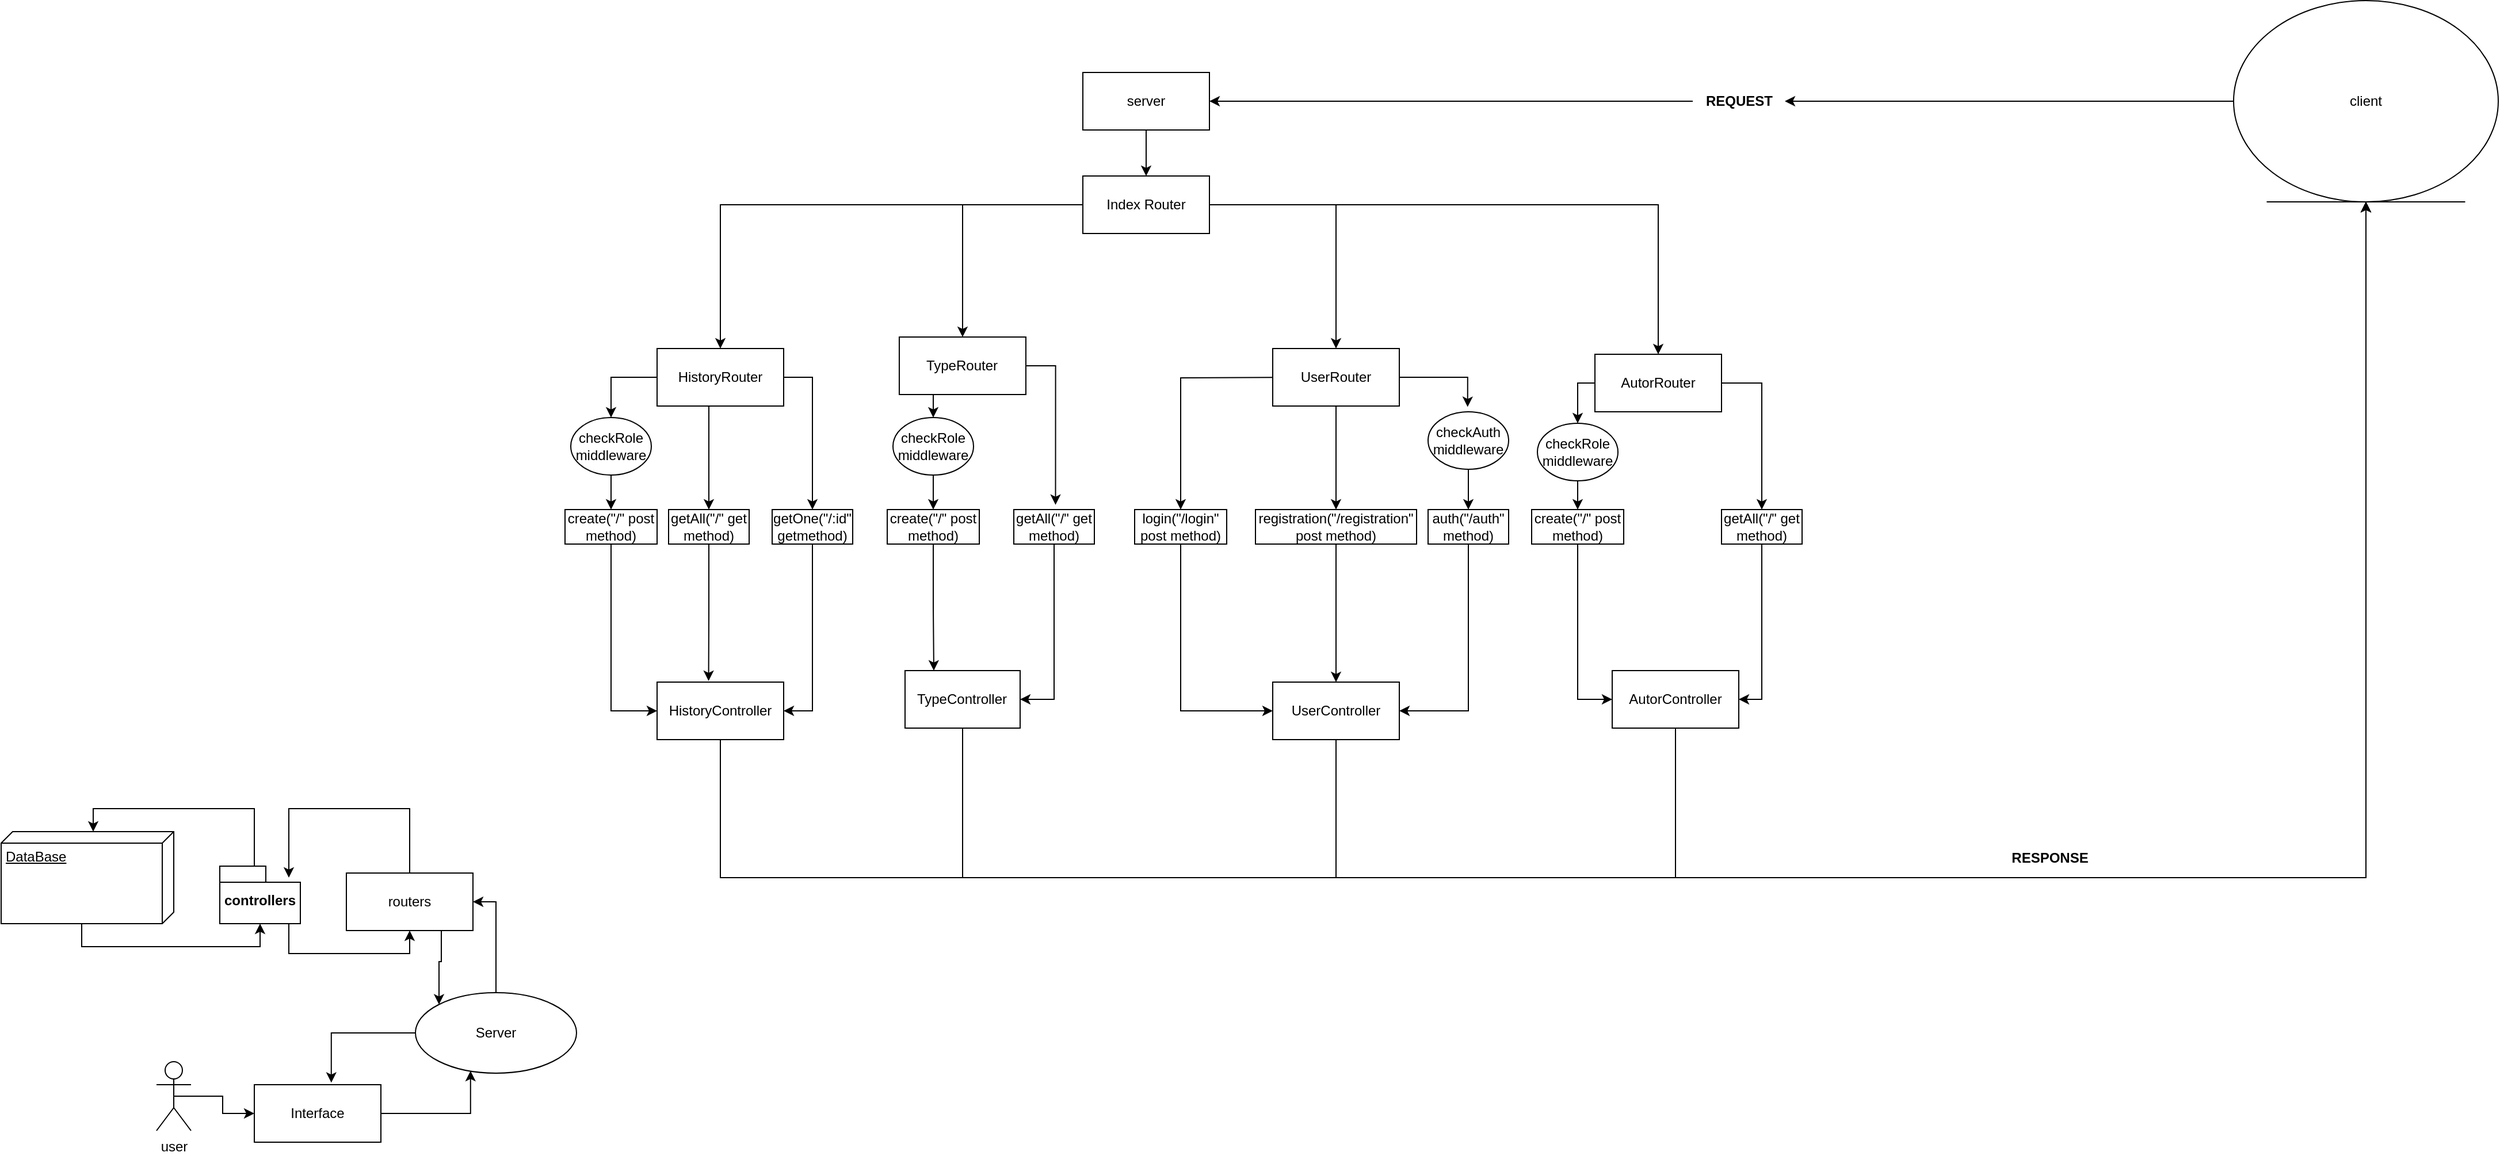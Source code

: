 <mxfile version="21.5.0" type="device">
  <diagram name="Page-1" id="oaELeIucAvRqLRtsNzKK">
    <mxGraphModel dx="3772" dy="1296" grid="1" gridSize="10" guides="1" tooltips="1" connect="1" arrows="1" fold="1" page="1" pageScale="1" pageWidth="850" pageHeight="1100" math="0" shadow="0">
      <root>
        <mxCell id="0" />
        <mxCell id="1" parent="0" />
        <mxCell id="sSLzBcVpgIlESYdMIcO--7" value="" style="edgeStyle=orthogonalEdgeStyle;rounded=0;orthogonalLoop=1;jettySize=auto;html=1;" edge="1" parent="1" source="sSLzBcVpgIlESYdMIcO--1" target="sSLzBcVpgIlESYdMIcO--6">
          <mxGeometry relative="1" as="geometry">
            <mxPoint x="435" y="110" as="sourcePoint" />
          </mxGeometry>
        </mxCell>
        <mxCell id="sSLzBcVpgIlESYdMIcO--62" style="edgeStyle=orthogonalEdgeStyle;rounded=0;orthogonalLoop=1;jettySize=auto;html=1;entryX=0.5;entryY=0;entryDx=0;entryDy=0;" edge="1" parent="1" source="sSLzBcVpgIlESYdMIcO--6" target="sSLzBcVpgIlESYdMIcO--17">
          <mxGeometry relative="1" as="geometry" />
        </mxCell>
        <mxCell id="sSLzBcVpgIlESYdMIcO--63" style="edgeStyle=orthogonalEdgeStyle;rounded=0;orthogonalLoop=1;jettySize=auto;html=1;entryX=0.5;entryY=0;entryDx=0;entryDy=0;" edge="1" parent="1" source="sSLzBcVpgIlESYdMIcO--6" target="sSLzBcVpgIlESYdMIcO--18">
          <mxGeometry relative="1" as="geometry" />
        </mxCell>
        <mxCell id="sSLzBcVpgIlESYdMIcO--64" style="edgeStyle=orthogonalEdgeStyle;rounded=0;orthogonalLoop=1;jettySize=auto;html=1;entryX=0.5;entryY=0;entryDx=0;entryDy=0;" edge="1" parent="1" source="sSLzBcVpgIlESYdMIcO--6" target="sSLzBcVpgIlESYdMIcO--20">
          <mxGeometry relative="1" as="geometry" />
        </mxCell>
        <mxCell id="sSLzBcVpgIlESYdMIcO--65" style="edgeStyle=orthogonalEdgeStyle;rounded=0;orthogonalLoop=1;jettySize=auto;html=1;entryX=0.5;entryY=0;entryDx=0;entryDy=0;" edge="1" parent="1" source="sSLzBcVpgIlESYdMIcO--6" target="sSLzBcVpgIlESYdMIcO--21">
          <mxGeometry relative="1" as="geometry" />
        </mxCell>
        <mxCell id="sSLzBcVpgIlESYdMIcO--6" value="Index Router" style="html=1;whiteSpace=wrap;" vertex="1" parent="1">
          <mxGeometry x="380" y="160" width="110" height="50" as="geometry" />
        </mxCell>
        <mxCell id="sSLzBcVpgIlESYdMIcO--27" style="edgeStyle=orthogonalEdgeStyle;rounded=0;orthogonalLoop=1;jettySize=auto;html=1;" edge="1" parent="1" source="sSLzBcVpgIlESYdMIcO--17" target="sSLzBcVpgIlESYdMIcO--26">
          <mxGeometry relative="1" as="geometry" />
        </mxCell>
        <mxCell id="sSLzBcVpgIlESYdMIcO--29" style="edgeStyle=orthogonalEdgeStyle;rounded=0;orthogonalLoop=1;jettySize=auto;html=1;entryX=0.5;entryY=0;entryDx=0;entryDy=0;" edge="1" parent="1" source="sSLzBcVpgIlESYdMIcO--17" target="sSLzBcVpgIlESYdMIcO--24">
          <mxGeometry relative="1" as="geometry">
            <Array as="points">
              <mxPoint x="55" y="380" />
              <mxPoint x="55" y="380" />
            </Array>
          </mxGeometry>
        </mxCell>
        <mxCell id="sSLzBcVpgIlESYdMIcO--73" style="edgeStyle=orthogonalEdgeStyle;rounded=0;orthogonalLoop=1;jettySize=auto;html=1;exitX=1;exitY=0.5;exitDx=0;exitDy=0;entryX=0.5;entryY=0;entryDx=0;entryDy=0;" edge="1" parent="1" source="sSLzBcVpgIlESYdMIcO--17" target="sSLzBcVpgIlESYdMIcO--25">
          <mxGeometry relative="1" as="geometry" />
        </mxCell>
        <mxCell id="sSLzBcVpgIlESYdMIcO--17" value="HistoryRouter" style="html=1;whiteSpace=wrap;" vertex="1" parent="1">
          <mxGeometry x="10" y="310" width="110" height="50" as="geometry" />
        </mxCell>
        <mxCell id="sSLzBcVpgIlESYdMIcO--43" style="edgeStyle=orthogonalEdgeStyle;rounded=0;orthogonalLoop=1;jettySize=auto;html=1;exitX=0.25;exitY=1;exitDx=0;exitDy=0;entryX=0.5;entryY=0;entryDx=0;entryDy=0;" edge="1" parent="1" source="sSLzBcVpgIlESYdMIcO--18" target="sSLzBcVpgIlESYdMIcO--42">
          <mxGeometry relative="1" as="geometry" />
        </mxCell>
        <mxCell id="sSLzBcVpgIlESYdMIcO--45" style="edgeStyle=orthogonalEdgeStyle;rounded=0;orthogonalLoop=1;jettySize=auto;html=1;exitX=1;exitY=0.5;exitDx=0;exitDy=0;entryX=0.518;entryY=-0.138;entryDx=0;entryDy=0;entryPerimeter=0;" edge="1" parent="1" source="sSLzBcVpgIlESYdMIcO--18" target="sSLzBcVpgIlESYdMIcO--44">
          <mxGeometry relative="1" as="geometry" />
        </mxCell>
        <mxCell id="sSLzBcVpgIlESYdMIcO--18" value="TypeRouter" style="html=1;whiteSpace=wrap;" vertex="1" parent="1">
          <mxGeometry x="220.48" y="300" width="110" height="50" as="geometry" />
        </mxCell>
        <mxCell id="sSLzBcVpgIlESYdMIcO--49" style="edgeStyle=orthogonalEdgeStyle;rounded=0;orthogonalLoop=1;jettySize=auto;html=1;exitX=1;exitY=0.5;exitDx=0;exitDy=0;entryX=0.491;entryY=-0.084;entryDx=0;entryDy=0;entryPerimeter=0;" edge="1" parent="1" source="sSLzBcVpgIlESYdMIcO--20" target="sSLzBcVpgIlESYdMIcO--48">
          <mxGeometry relative="1" as="geometry" />
        </mxCell>
        <mxCell id="sSLzBcVpgIlESYdMIcO--53" style="edgeStyle=orthogonalEdgeStyle;rounded=0;orthogonalLoop=1;jettySize=auto;html=1;exitX=0;exitY=0.5;exitDx=0;exitDy=0;entryX=0.5;entryY=0;entryDx=0;entryDy=0;" edge="1" parent="1" target="sSLzBcVpgIlESYdMIcO--52">
          <mxGeometry relative="1" as="geometry">
            <mxPoint x="570" y="335" as="sourcePoint" />
            <mxPoint x="520" y="450" as="targetPoint" />
          </mxGeometry>
        </mxCell>
        <mxCell id="sSLzBcVpgIlESYdMIcO--57" style="edgeStyle=orthogonalEdgeStyle;rounded=0;orthogonalLoop=1;jettySize=auto;html=1;entryX=0.5;entryY=0;entryDx=0;entryDy=0;" edge="1" parent="1" source="sSLzBcVpgIlESYdMIcO--20" target="sSLzBcVpgIlESYdMIcO--55">
          <mxGeometry relative="1" as="geometry" />
        </mxCell>
        <mxCell id="sSLzBcVpgIlESYdMIcO--20" value="UserRouter" style="html=1;whiteSpace=wrap;" vertex="1" parent="1">
          <mxGeometry x="545" y="310" width="110" height="50" as="geometry" />
        </mxCell>
        <mxCell id="sSLzBcVpgIlESYdMIcO--35" style="edgeStyle=orthogonalEdgeStyle;rounded=0;orthogonalLoop=1;jettySize=auto;html=1;exitX=0;exitY=0.5;exitDx=0;exitDy=0;entryX=0.5;entryY=0;entryDx=0;entryDy=0;" edge="1" parent="1" source="sSLzBcVpgIlESYdMIcO--21" target="sSLzBcVpgIlESYdMIcO--34">
          <mxGeometry relative="1" as="geometry" />
        </mxCell>
        <mxCell id="sSLzBcVpgIlESYdMIcO--38" style="edgeStyle=orthogonalEdgeStyle;rounded=0;orthogonalLoop=1;jettySize=auto;html=1;entryX=0.5;entryY=0;entryDx=0;entryDy=0;exitX=1;exitY=0.5;exitDx=0;exitDy=0;" edge="1" parent="1" source="sSLzBcVpgIlESYdMIcO--21" target="sSLzBcVpgIlESYdMIcO--37">
          <mxGeometry relative="1" as="geometry" />
        </mxCell>
        <mxCell id="sSLzBcVpgIlESYdMIcO--21" value="AutorRouter" style="html=1;whiteSpace=wrap;" vertex="1" parent="1">
          <mxGeometry x="825" y="315" width="110" height="50" as="geometry" />
        </mxCell>
        <mxCell id="sSLzBcVpgIlESYdMIcO--22" value="" style="edgeStyle=orthogonalEdgeStyle;rounded=0;orthogonalLoop=1;jettySize=auto;html=1;" edge="1" parent="1" target="sSLzBcVpgIlESYdMIcO--1">
          <mxGeometry relative="1" as="geometry">
            <mxPoint x="435" y="110" as="sourcePoint" />
            <mxPoint x="435" y="150" as="targetPoint" />
          </mxGeometry>
        </mxCell>
        <mxCell id="sSLzBcVpgIlESYdMIcO--1" value="server" style="html=1;whiteSpace=wrap;" vertex="1" parent="1">
          <mxGeometry x="380" y="70" width="110" height="50" as="geometry" />
        </mxCell>
        <mxCell id="sSLzBcVpgIlESYdMIcO--70" style="edgeStyle=orthogonalEdgeStyle;rounded=0;orthogonalLoop=1;jettySize=auto;html=1;entryX=0;entryY=0.5;entryDx=0;entryDy=0;" edge="1" parent="1" source="sSLzBcVpgIlESYdMIcO--23" target="sSLzBcVpgIlESYdMIcO--66">
          <mxGeometry relative="1" as="geometry" />
        </mxCell>
        <mxCell id="sSLzBcVpgIlESYdMIcO--23" value="create(&quot;/&quot; post method)" style="html=1;whiteSpace=wrap;" vertex="1" parent="1">
          <mxGeometry x="-70" y="450" width="80" height="30" as="geometry" />
        </mxCell>
        <mxCell id="sSLzBcVpgIlESYdMIcO--71" style="edgeStyle=orthogonalEdgeStyle;rounded=0;orthogonalLoop=1;jettySize=auto;html=1;entryX=0.407;entryY=-0.02;entryDx=0;entryDy=0;entryPerimeter=0;" edge="1" parent="1" source="sSLzBcVpgIlESYdMIcO--24" target="sSLzBcVpgIlESYdMIcO--66">
          <mxGeometry relative="1" as="geometry" />
        </mxCell>
        <mxCell id="sSLzBcVpgIlESYdMIcO--24" value="getAll(&quot;/&quot; get method)" style="html=1;whiteSpace=wrap;" vertex="1" parent="1">
          <mxGeometry x="20" y="450" width="70" height="30" as="geometry" />
        </mxCell>
        <mxCell id="sSLzBcVpgIlESYdMIcO--72" style="edgeStyle=orthogonalEdgeStyle;rounded=0;orthogonalLoop=1;jettySize=auto;html=1;entryX=1;entryY=0.5;entryDx=0;entryDy=0;" edge="1" parent="1" source="sSLzBcVpgIlESYdMIcO--25" target="sSLzBcVpgIlESYdMIcO--66">
          <mxGeometry relative="1" as="geometry" />
        </mxCell>
        <mxCell id="sSLzBcVpgIlESYdMIcO--25" value="getOne(&quot;/:id&quot; getmethod)" style="html=1;whiteSpace=wrap;" vertex="1" parent="1">
          <mxGeometry x="110" y="450" width="70" height="30" as="geometry" />
        </mxCell>
        <mxCell id="sSLzBcVpgIlESYdMIcO--28" style="edgeStyle=orthogonalEdgeStyle;rounded=0;orthogonalLoop=1;jettySize=auto;html=1;entryX=0.5;entryY=0;entryDx=0;entryDy=0;" edge="1" parent="1" source="sSLzBcVpgIlESYdMIcO--26" target="sSLzBcVpgIlESYdMIcO--23">
          <mxGeometry relative="1" as="geometry" />
        </mxCell>
        <mxCell id="sSLzBcVpgIlESYdMIcO--26" value="checkRole&lt;br&gt;middleware" style="ellipse;whiteSpace=wrap;html=1;" vertex="1" parent="1">
          <mxGeometry x="-65" y="370" width="70" height="50" as="geometry" />
        </mxCell>
        <mxCell id="sSLzBcVpgIlESYdMIcO--80" style="edgeStyle=orthogonalEdgeStyle;rounded=0;orthogonalLoop=1;jettySize=auto;html=1;entryX=0;entryY=0.5;entryDx=0;entryDy=0;" edge="1" parent="1" source="sSLzBcVpgIlESYdMIcO--32" target="sSLzBcVpgIlESYdMIcO--69">
          <mxGeometry relative="1" as="geometry" />
        </mxCell>
        <mxCell id="sSLzBcVpgIlESYdMIcO--32" value="create(&quot;/&quot; post method)" style="html=1;whiteSpace=wrap;" vertex="1" parent="1">
          <mxGeometry x="770" y="450" width="80" height="30" as="geometry" />
        </mxCell>
        <mxCell id="sSLzBcVpgIlESYdMIcO--33" style="edgeStyle=orthogonalEdgeStyle;rounded=0;orthogonalLoop=1;jettySize=auto;html=1;entryX=0.5;entryY=0;entryDx=0;entryDy=0;" edge="1" parent="1" source="sSLzBcVpgIlESYdMIcO--34" target="sSLzBcVpgIlESYdMIcO--32">
          <mxGeometry relative="1" as="geometry" />
        </mxCell>
        <mxCell id="sSLzBcVpgIlESYdMIcO--34" value="checkRole&lt;br&gt;middleware" style="ellipse;whiteSpace=wrap;html=1;" vertex="1" parent="1">
          <mxGeometry x="775" y="375" width="70" height="50" as="geometry" />
        </mxCell>
        <mxCell id="sSLzBcVpgIlESYdMIcO--81" style="edgeStyle=orthogonalEdgeStyle;rounded=0;orthogonalLoop=1;jettySize=auto;html=1;entryX=1;entryY=0.5;entryDx=0;entryDy=0;" edge="1" parent="1" source="sSLzBcVpgIlESYdMIcO--37" target="sSLzBcVpgIlESYdMIcO--69">
          <mxGeometry relative="1" as="geometry" />
        </mxCell>
        <mxCell id="sSLzBcVpgIlESYdMIcO--37" value="getAll(&quot;/&quot; get method)" style="html=1;whiteSpace=wrap;" vertex="1" parent="1">
          <mxGeometry x="935" y="450" width="70" height="30" as="geometry" />
        </mxCell>
        <mxCell id="sSLzBcVpgIlESYdMIcO--74" style="edgeStyle=orthogonalEdgeStyle;rounded=0;orthogonalLoop=1;jettySize=auto;html=1;entryX=0.25;entryY=0;entryDx=0;entryDy=0;" edge="1" parent="1" source="sSLzBcVpgIlESYdMIcO--40" target="sSLzBcVpgIlESYdMIcO--67">
          <mxGeometry relative="1" as="geometry">
            <mxPoint x="250" y="590" as="targetPoint" />
          </mxGeometry>
        </mxCell>
        <mxCell id="sSLzBcVpgIlESYdMIcO--40" value="create(&quot;/&quot; post method)" style="html=1;whiteSpace=wrap;" vertex="1" parent="1">
          <mxGeometry x="210.0" y="450" width="80" height="30" as="geometry" />
        </mxCell>
        <mxCell id="sSLzBcVpgIlESYdMIcO--41" style="edgeStyle=orthogonalEdgeStyle;rounded=0;orthogonalLoop=1;jettySize=auto;html=1;entryX=0.5;entryY=0;entryDx=0;entryDy=0;" edge="1" parent="1" source="sSLzBcVpgIlESYdMIcO--42" target="sSLzBcVpgIlESYdMIcO--40">
          <mxGeometry relative="1" as="geometry" />
        </mxCell>
        <mxCell id="sSLzBcVpgIlESYdMIcO--42" value="checkRole&lt;br&gt;middleware" style="ellipse;whiteSpace=wrap;html=1;" vertex="1" parent="1">
          <mxGeometry x="215.0" y="370" width="70" height="50" as="geometry" />
        </mxCell>
        <mxCell id="sSLzBcVpgIlESYdMIcO--75" style="edgeStyle=orthogonalEdgeStyle;rounded=0;orthogonalLoop=1;jettySize=auto;html=1;entryX=1;entryY=0.5;entryDx=0;entryDy=0;" edge="1" parent="1" source="sSLzBcVpgIlESYdMIcO--44" target="sSLzBcVpgIlESYdMIcO--67">
          <mxGeometry relative="1" as="geometry" />
        </mxCell>
        <mxCell id="sSLzBcVpgIlESYdMIcO--44" value="getAll(&quot;/&quot; get method)" style="html=1;whiteSpace=wrap;" vertex="1" parent="1">
          <mxGeometry x="320" y="450" width="70" height="30" as="geometry" />
        </mxCell>
        <mxCell id="sSLzBcVpgIlESYdMIcO--56" style="edgeStyle=orthogonalEdgeStyle;rounded=0;orthogonalLoop=1;jettySize=auto;html=1;entryX=0.5;entryY=0;entryDx=0;entryDy=0;" edge="1" parent="1" source="sSLzBcVpgIlESYdMIcO--48" target="sSLzBcVpgIlESYdMIcO--51">
          <mxGeometry relative="1" as="geometry" />
        </mxCell>
        <mxCell id="sSLzBcVpgIlESYdMIcO--48" value="checkAuth&lt;br&gt;middleware" style="ellipse;whiteSpace=wrap;html=1;" vertex="1" parent="1">
          <mxGeometry x="680" y="365" width="70" height="50" as="geometry" />
        </mxCell>
        <mxCell id="sSLzBcVpgIlESYdMIcO--78" style="edgeStyle=orthogonalEdgeStyle;rounded=0;orthogonalLoop=1;jettySize=auto;html=1;entryX=1;entryY=0.5;entryDx=0;entryDy=0;exitX=0.5;exitY=1;exitDx=0;exitDy=0;" edge="1" parent="1" source="sSLzBcVpgIlESYdMIcO--51" target="sSLzBcVpgIlESYdMIcO--68">
          <mxGeometry relative="1" as="geometry" />
        </mxCell>
        <mxCell id="sSLzBcVpgIlESYdMIcO--51" value="auth(&quot;/auth&quot; method)" style="html=1;whiteSpace=wrap;" vertex="1" parent="1">
          <mxGeometry x="680" y="450" width="70" height="30" as="geometry" />
        </mxCell>
        <mxCell id="sSLzBcVpgIlESYdMIcO--76" style="edgeStyle=orthogonalEdgeStyle;rounded=0;orthogonalLoop=1;jettySize=auto;html=1;entryX=0;entryY=0.5;entryDx=0;entryDy=0;exitX=0.5;exitY=1;exitDx=0;exitDy=0;" edge="1" parent="1" source="sSLzBcVpgIlESYdMIcO--52" target="sSLzBcVpgIlESYdMIcO--68">
          <mxGeometry relative="1" as="geometry" />
        </mxCell>
        <mxCell id="sSLzBcVpgIlESYdMIcO--52" value="login(&quot;/login&quot; post method)" style="html=1;whiteSpace=wrap;" vertex="1" parent="1">
          <mxGeometry x="425" y="450" width="80" height="30" as="geometry" />
        </mxCell>
        <mxCell id="sSLzBcVpgIlESYdMIcO--77" style="edgeStyle=orthogonalEdgeStyle;rounded=0;orthogonalLoop=1;jettySize=auto;html=1;" edge="1" parent="1" source="sSLzBcVpgIlESYdMIcO--55" target="sSLzBcVpgIlESYdMIcO--68">
          <mxGeometry relative="1" as="geometry" />
        </mxCell>
        <mxCell id="sSLzBcVpgIlESYdMIcO--55" value="registration(&quot;/registration&quot; post method)" style="html=1;whiteSpace=wrap;" vertex="1" parent="1">
          <mxGeometry x="530" y="450" width="140" height="30" as="geometry" />
        </mxCell>
        <mxCell id="sSLzBcVpgIlESYdMIcO--58" style="edgeStyle=orthogonalEdgeStyle;rounded=0;orthogonalLoop=1;jettySize=auto;html=1;exitX=0.5;exitY=1;exitDx=0;exitDy=0;" edge="1" parent="1" source="sSLzBcVpgIlESYdMIcO--55" target="sSLzBcVpgIlESYdMIcO--55">
          <mxGeometry relative="1" as="geometry" />
        </mxCell>
        <mxCell id="sSLzBcVpgIlESYdMIcO--87" style="edgeStyle=orthogonalEdgeStyle;rounded=0;orthogonalLoop=1;jettySize=auto;html=1;entryX=0.5;entryY=1;entryDx=0;entryDy=0;" edge="1" parent="1" source="sSLzBcVpgIlESYdMIcO--66" target="sSLzBcVpgIlESYdMIcO--83">
          <mxGeometry relative="1" as="geometry">
            <Array as="points">
              <mxPoint x="65" y="770" />
              <mxPoint x="1495" y="770" />
            </Array>
          </mxGeometry>
        </mxCell>
        <mxCell id="sSLzBcVpgIlESYdMIcO--66" value="HistoryController" style="html=1;whiteSpace=wrap;" vertex="1" parent="1">
          <mxGeometry x="10" y="600" width="110" height="50" as="geometry" />
        </mxCell>
        <mxCell id="sSLzBcVpgIlESYdMIcO--88" style="edgeStyle=orthogonalEdgeStyle;rounded=0;orthogonalLoop=1;jettySize=auto;html=1;entryX=0.5;entryY=1;entryDx=0;entryDy=0;" edge="1" parent="1" source="sSLzBcVpgIlESYdMIcO--67" target="sSLzBcVpgIlESYdMIcO--83">
          <mxGeometry relative="1" as="geometry">
            <Array as="points">
              <mxPoint x="276" y="770" />
              <mxPoint x="1495" y="770" />
            </Array>
          </mxGeometry>
        </mxCell>
        <mxCell id="sSLzBcVpgIlESYdMIcO--67" value="TypeController" style="html=1;whiteSpace=wrap;" vertex="1" parent="1">
          <mxGeometry x="225.48" y="590" width="100" height="50" as="geometry" />
        </mxCell>
        <mxCell id="sSLzBcVpgIlESYdMIcO--89" style="edgeStyle=orthogonalEdgeStyle;rounded=0;orthogonalLoop=1;jettySize=auto;html=1;entryX=0.5;entryY=1;entryDx=0;entryDy=0;" edge="1" parent="1" source="sSLzBcVpgIlESYdMIcO--68" target="sSLzBcVpgIlESYdMIcO--83">
          <mxGeometry relative="1" as="geometry">
            <Array as="points">
              <mxPoint x="600" y="770" />
              <mxPoint x="1495" y="770" />
            </Array>
          </mxGeometry>
        </mxCell>
        <mxCell id="sSLzBcVpgIlESYdMIcO--68" value="UserController" style="html=1;whiteSpace=wrap;" vertex="1" parent="1">
          <mxGeometry x="545" y="600" width="110" height="50" as="geometry" />
        </mxCell>
        <mxCell id="sSLzBcVpgIlESYdMIcO--90" style="edgeStyle=orthogonalEdgeStyle;rounded=0;orthogonalLoop=1;jettySize=auto;html=1;entryX=0.5;entryY=1;entryDx=0;entryDy=0;" edge="1" parent="1" target="sSLzBcVpgIlESYdMIcO--83">
          <mxGeometry relative="1" as="geometry">
            <mxPoint x="1235" y="770.0" as="sourcePoint" />
            <Array as="points">
              <mxPoint x="1495" y="770" />
            </Array>
          </mxGeometry>
        </mxCell>
        <mxCell id="sSLzBcVpgIlESYdMIcO--69" value="AutorController" style="html=1;whiteSpace=wrap;" vertex="1" parent="1">
          <mxGeometry x="840" y="590" width="110" height="50" as="geometry" />
        </mxCell>
        <mxCell id="sSLzBcVpgIlESYdMIcO--84" style="edgeStyle=orthogonalEdgeStyle;rounded=0;orthogonalLoop=1;jettySize=auto;html=1;entryX=1;entryY=0.5;entryDx=0;entryDy=0;" edge="1" parent="1" source="sSLzBcVpgIlESYdMIcO--86" target="sSLzBcVpgIlESYdMIcO--1">
          <mxGeometry relative="1" as="geometry" />
        </mxCell>
        <mxCell id="sSLzBcVpgIlESYdMIcO--83" value="client" style="ellipse;shape=umlEntity;whiteSpace=wrap;html=1;" vertex="1" parent="1">
          <mxGeometry x="1380" y="7.5" width="230" height="175" as="geometry" />
        </mxCell>
        <mxCell id="sSLzBcVpgIlESYdMIcO--85" value="" style="edgeStyle=orthogonalEdgeStyle;rounded=0;orthogonalLoop=1;jettySize=auto;html=1;entryX=1;entryY=0.5;entryDx=0;entryDy=0;" edge="1" parent="1" source="sSLzBcVpgIlESYdMIcO--83" target="sSLzBcVpgIlESYdMIcO--86">
          <mxGeometry relative="1" as="geometry">
            <mxPoint x="1380" y="95" as="sourcePoint" />
            <mxPoint x="490" y="95" as="targetPoint" />
          </mxGeometry>
        </mxCell>
        <mxCell id="sSLzBcVpgIlESYdMIcO--86" value="REQUEST" style="text;align=center;fontStyle=1;verticalAlign=middle;spacingLeft=3;spacingRight=3;strokeColor=none;rotatable=0;points=[[0,0.5],[1,0.5]];portConstraint=eastwest;html=1;" vertex="1" parent="1">
          <mxGeometry x="910" y="82" width="80" height="26" as="geometry" />
        </mxCell>
        <mxCell id="sSLzBcVpgIlESYdMIcO--91" value="" style="edgeStyle=orthogonalEdgeStyle;rounded=0;orthogonalLoop=1;jettySize=auto;html=1;entryX=0.5;entryY=1;entryDx=0;entryDy=0;" edge="1" parent="1" source="sSLzBcVpgIlESYdMIcO--69" target="sSLzBcVpgIlESYdMIcO--83">
          <mxGeometry relative="1" as="geometry">
            <mxPoint x="895" y="640" as="sourcePoint" />
            <mxPoint x="1195" y="773" as="targetPoint" />
            <Array as="points">
              <mxPoint x="895" y="770" />
              <mxPoint x="1495" y="770" />
            </Array>
          </mxGeometry>
        </mxCell>
        <mxCell id="sSLzBcVpgIlESYdMIcO--97" value="RESPONSE" style="text;align=center;fontStyle=1;verticalAlign=middle;spacingLeft=3;spacingRight=3;strokeColor=none;rotatable=0;points=[[0,0.5],[1,0.5]];portConstraint=eastwest;html=1;" vertex="1" parent="1">
          <mxGeometry x="1180" y="740" width="80" height="26" as="geometry" />
        </mxCell>
        <mxCell id="sSLzBcVpgIlESYdMIcO--107" style="edgeStyle=orthogonalEdgeStyle;rounded=0;orthogonalLoop=1;jettySize=auto;html=1;entryX=0.5;entryY=1;entryDx=0;entryDy=0;entryPerimeter=0;exitX=0;exitY=0;exitDx=80;exitDy=80;exitPerimeter=0;" edge="1" parent="1" source="sSLzBcVpgIlESYdMIcO--100" target="sSLzBcVpgIlESYdMIcO--104">
          <mxGeometry relative="1" as="geometry" />
        </mxCell>
        <mxCell id="sSLzBcVpgIlESYdMIcO--100" value="DataBase" style="verticalAlign=top;align=left;spacingTop=8;spacingLeft=2;spacingRight=12;shape=cube;size=10;direction=south;fontStyle=4;html=1;whiteSpace=wrap;" vertex="1" parent="1">
          <mxGeometry x="-560" y="730" width="150" height="80" as="geometry" />
        </mxCell>
        <mxCell id="sSLzBcVpgIlESYdMIcO--111" style="edgeStyle=orthogonalEdgeStyle;rounded=0;orthogonalLoop=1;jettySize=auto;html=1;entryX=0;entryY=0;entryDx=0;entryDy=70;entryPerimeter=0;" edge="1" parent="1" source="sSLzBcVpgIlESYdMIcO--104" target="sSLzBcVpgIlESYdMIcO--100">
          <mxGeometry relative="1" as="geometry">
            <Array as="points">
              <mxPoint x="-340" y="710" />
              <mxPoint x="-480" y="710" />
            </Array>
          </mxGeometry>
        </mxCell>
        <mxCell id="sSLzBcVpgIlESYdMIcO--114" style="edgeStyle=orthogonalEdgeStyle;rounded=0;orthogonalLoop=1;jettySize=auto;html=1;entryX=0.5;entryY=1;entryDx=0;entryDy=0;" edge="1" parent="1" source="sSLzBcVpgIlESYdMIcO--104" target="sSLzBcVpgIlESYdMIcO--112">
          <mxGeometry relative="1" as="geometry">
            <Array as="points">
              <mxPoint x="-310" y="836" />
              <mxPoint x="-205" y="836" />
            </Array>
          </mxGeometry>
        </mxCell>
        <mxCell id="sSLzBcVpgIlESYdMIcO--104" value="controllers" style="shape=folder;fontStyle=1;spacingTop=10;tabWidth=40;tabHeight=14;tabPosition=left;html=1;whiteSpace=wrap;" vertex="1" parent="1">
          <mxGeometry x="-370" y="760" width="70" height="50" as="geometry" />
        </mxCell>
        <mxCell id="sSLzBcVpgIlESYdMIcO--113" style="edgeStyle=orthogonalEdgeStyle;rounded=0;orthogonalLoop=1;jettySize=auto;html=1;exitX=0.5;exitY=0;exitDx=0;exitDy=0;" edge="1" parent="1" source="sSLzBcVpgIlESYdMIcO--112">
          <mxGeometry relative="1" as="geometry">
            <mxPoint x="-310" y="770" as="targetPoint" />
            <Array as="points">
              <mxPoint x="-205" y="710" />
              <mxPoint x="-310" y="710" />
            </Array>
          </mxGeometry>
        </mxCell>
        <mxCell id="sSLzBcVpgIlESYdMIcO--117" style="edgeStyle=orthogonalEdgeStyle;rounded=0;orthogonalLoop=1;jettySize=auto;html=1;entryX=0;entryY=0;entryDx=0;entryDy=0;exitX=0.75;exitY=1;exitDx=0;exitDy=0;" edge="1" parent="1" source="sSLzBcVpgIlESYdMIcO--112" target="sSLzBcVpgIlESYdMIcO--115">
          <mxGeometry relative="1" as="geometry" />
        </mxCell>
        <mxCell id="sSLzBcVpgIlESYdMIcO--112" value="routers" style="html=1;whiteSpace=wrap;" vertex="1" parent="1">
          <mxGeometry x="-260" y="766" width="110" height="50" as="geometry" />
        </mxCell>
        <mxCell id="sSLzBcVpgIlESYdMIcO--116" style="edgeStyle=orthogonalEdgeStyle;rounded=0;orthogonalLoop=1;jettySize=auto;html=1;entryX=1;entryY=0.5;entryDx=0;entryDy=0;" edge="1" parent="1" source="sSLzBcVpgIlESYdMIcO--115" target="sSLzBcVpgIlESYdMIcO--112">
          <mxGeometry relative="1" as="geometry" />
        </mxCell>
        <mxCell id="sSLzBcVpgIlESYdMIcO--122" style="edgeStyle=orthogonalEdgeStyle;rounded=0;orthogonalLoop=1;jettySize=auto;html=1;entryX=0.608;entryY=-0.036;entryDx=0;entryDy=0;entryPerimeter=0;" edge="1" parent="1" source="sSLzBcVpgIlESYdMIcO--115" target="sSLzBcVpgIlESYdMIcO--119">
          <mxGeometry relative="1" as="geometry" />
        </mxCell>
        <mxCell id="sSLzBcVpgIlESYdMIcO--115" value="Server" style="ellipse;whiteSpace=wrap;html=1;" vertex="1" parent="1">
          <mxGeometry x="-200" y="870" width="140" height="70" as="geometry" />
        </mxCell>
        <mxCell id="sSLzBcVpgIlESYdMIcO--120" style="edgeStyle=orthogonalEdgeStyle;rounded=0;orthogonalLoop=1;jettySize=auto;html=1;exitX=0.5;exitY=0.5;exitDx=0;exitDy=0;exitPerimeter=0;entryX=0;entryY=0.5;entryDx=0;entryDy=0;" edge="1" parent="1" source="sSLzBcVpgIlESYdMIcO--118" target="sSLzBcVpgIlESYdMIcO--119">
          <mxGeometry relative="1" as="geometry" />
        </mxCell>
        <mxCell id="sSLzBcVpgIlESYdMIcO--118" value="user" style="shape=umlActor;verticalLabelPosition=bottom;verticalAlign=top;html=1;" vertex="1" parent="1">
          <mxGeometry x="-425" y="930" width="30" height="60" as="geometry" />
        </mxCell>
        <mxCell id="sSLzBcVpgIlESYdMIcO--121" style="edgeStyle=orthogonalEdgeStyle;rounded=0;orthogonalLoop=1;jettySize=auto;html=1;entryX=0.342;entryY=0.972;entryDx=0;entryDy=0;entryPerimeter=0;" edge="1" parent="1" source="sSLzBcVpgIlESYdMIcO--119" target="sSLzBcVpgIlESYdMIcO--115">
          <mxGeometry relative="1" as="geometry" />
        </mxCell>
        <mxCell id="sSLzBcVpgIlESYdMIcO--119" value="Interface" style="html=1;whiteSpace=wrap;" vertex="1" parent="1">
          <mxGeometry x="-340" y="950" width="110" height="50" as="geometry" />
        </mxCell>
      </root>
    </mxGraphModel>
  </diagram>
</mxfile>
